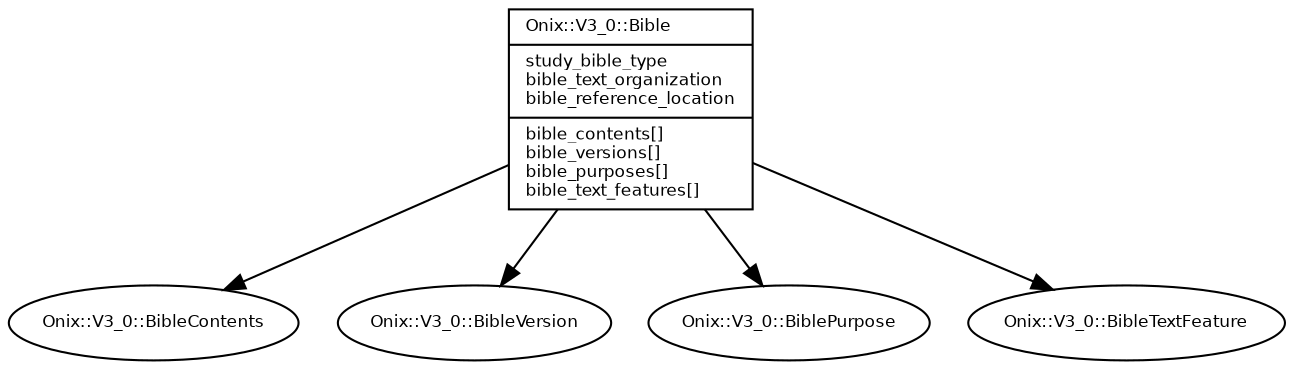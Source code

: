 digraph G {
  fontname = "Bitstream Vera Sans"
  fontsize = 8

  node [
    fontname = "Bitstream Vera Sans"
    fontsize = 8
    shape = "record"
  ]

  edge [
    fontname = "Bitstream Vera Sans"
    fontsize = 8
  ]

  Bible [
    label = "{Onix::V3_0::Bible\l|study_bible_type\lbible_text_organization\lbible_reference_location\l|bible_contents[]\lbible_versions[]\lbible_purposes[]\lbible_text_features[]\l}"
  ]

  Bible -> BibleContents [arrowhead=normal]
  Bible -> BibleVersion [arrowhead=normal]
  Bible -> BiblePurpose [arrowhead=normal]
  Bible -> BibleTextFeature [arrowhead=normal]

  BibleContents [
    label = "Onix::V3_0::BibleContents", shape = oval
  ]




  BibleVersion [
    label = "Onix::V3_0::BibleVersion", shape = oval
  ]




  BiblePurpose [
    label = "Onix::V3_0::BiblePurpose", shape = oval
  ]




  BibleTextFeature [
    label = "Onix::V3_0::BibleTextFeature", shape = oval
  ]




}
